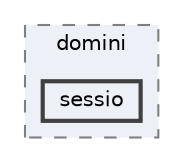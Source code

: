 digraph "FONTS/domini/sessio"
{
 // INTERACTIVE_SVG=YES
 // LATEX_PDF_SIZE
  bgcolor="transparent";
  edge [fontname=Helvetica,fontsize=10,labelfontname=Helvetica,labelfontsize=10];
  node [fontname=Helvetica,fontsize=10,shape=box,height=0.2,width=0.4];
  compound=true
  subgraph clusterdir_60ffa9a09e134cab5047f77c04d9a249 {
    graph [ bgcolor="#edf0f7", pencolor="grey50", label="domini", fontname=Helvetica,fontsize=10 style="filled,dashed", URL="dir_60ffa9a09e134cab5047f77c04d9a249.html",tooltip=""]
  dir_e69347a97dd22661173072ae83f2d21d [label="sessio", fillcolor="#edf0f7", color="grey25", style="filled,bold", URL="dir_e69347a97dd22661173072ae83f2d21d.html",tooltip=""];
  }
}
